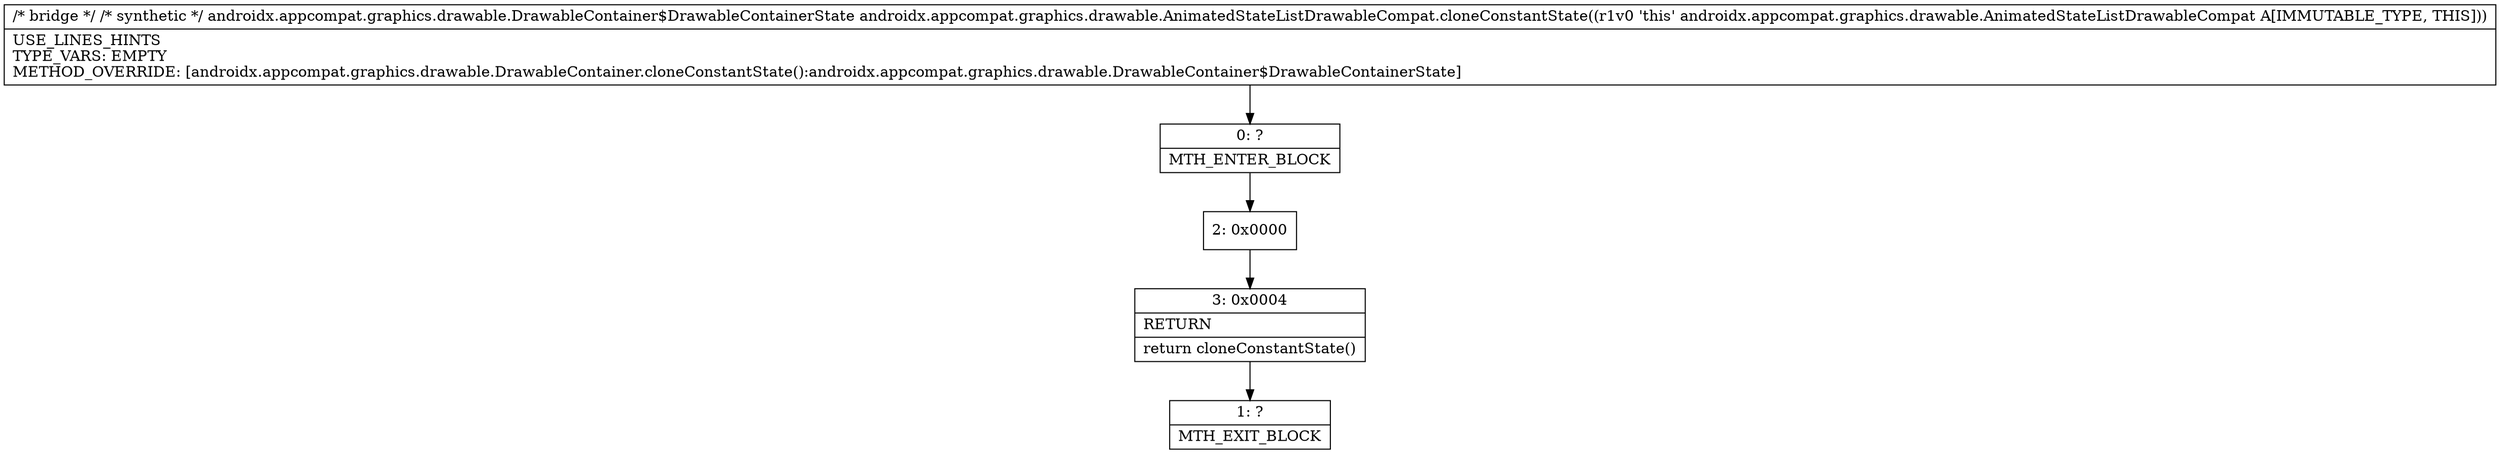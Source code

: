 digraph "CFG forandroidx.appcompat.graphics.drawable.AnimatedStateListDrawableCompat.cloneConstantState()Landroidx\/appcompat\/graphics\/drawable\/DrawableContainer$DrawableContainerState;" {
Node_0 [shape=record,label="{0\:\ ?|MTH_ENTER_BLOCK\l}"];
Node_2 [shape=record,label="{2\:\ 0x0000}"];
Node_3 [shape=record,label="{3\:\ 0x0004|RETURN\l|return cloneConstantState()\l}"];
Node_1 [shape=record,label="{1\:\ ?|MTH_EXIT_BLOCK\l}"];
MethodNode[shape=record,label="{\/* bridge *\/ \/* synthetic *\/ androidx.appcompat.graphics.drawable.DrawableContainer$DrawableContainerState androidx.appcompat.graphics.drawable.AnimatedStateListDrawableCompat.cloneConstantState((r1v0 'this' androidx.appcompat.graphics.drawable.AnimatedStateListDrawableCompat A[IMMUTABLE_TYPE, THIS]))  | USE_LINES_HINTS\lTYPE_VARS: EMPTY\lMETHOD_OVERRIDE: [androidx.appcompat.graphics.drawable.DrawableContainer.cloneConstantState():androidx.appcompat.graphics.drawable.DrawableContainer$DrawableContainerState]\l}"];
MethodNode -> Node_0;Node_0 -> Node_2;
Node_2 -> Node_3;
Node_3 -> Node_1;
}

